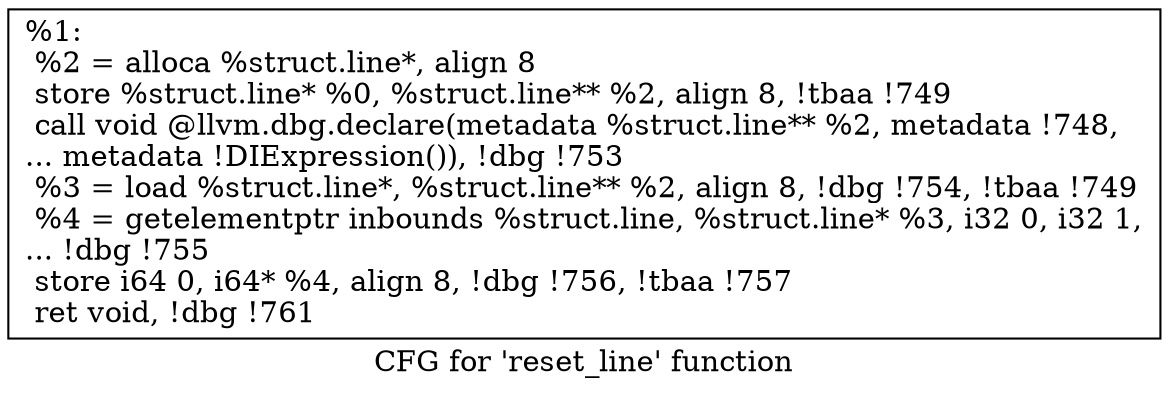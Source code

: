 digraph "CFG for 'reset_line' function" {
	label="CFG for 'reset_line' function";

	Node0xce1eb0 [shape=record,label="{%1:\l  %2 = alloca %struct.line*, align 8\l  store %struct.line* %0, %struct.line** %2, align 8, !tbaa !749\l  call void @llvm.dbg.declare(metadata %struct.line** %2, metadata !748,\l... metadata !DIExpression()), !dbg !753\l  %3 = load %struct.line*, %struct.line** %2, align 8, !dbg !754, !tbaa !749\l  %4 = getelementptr inbounds %struct.line, %struct.line* %3, i32 0, i32 1,\l... !dbg !755\l  store i64 0, i64* %4, align 8, !dbg !756, !tbaa !757\l  ret void, !dbg !761\l}"];
}

